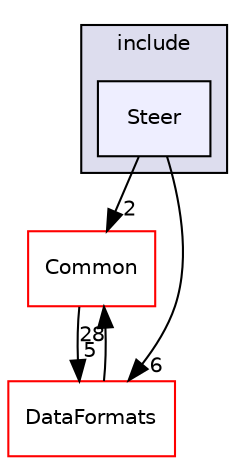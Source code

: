 digraph "/home/travis/build/AliceO2Group/AliceO2/Steer/include/Steer" {
  bgcolor=transparent;
  compound=true
  node [ fontsize="10", fontname="Helvetica"];
  edge [ labelfontsize="10", labelfontname="Helvetica"];
  subgraph clusterdir_a1435872ec32250c24e4b9798bc29a35 {
    graph [ bgcolor="#ddddee", pencolor="black", label="include" fontname="Helvetica", fontsize="10", URL="dir_a1435872ec32250c24e4b9798bc29a35.html"]
  dir_be98980dc6c8c736476413a948821f88 [shape=box, label="Steer", style="filled", fillcolor="#eeeeff", pencolor="black", URL="dir_be98980dc6c8c736476413a948821f88.html"];
  }
  dir_4ab6b4cc6a7edbff49100e9123df213f [shape=box label="Common" color="red" URL="dir_4ab6b4cc6a7edbff49100e9123df213f.html"];
  dir_2171f7ec022c5423887b07c69b2f5b48 [shape=box label="DataFormats" color="red" URL="dir_2171f7ec022c5423887b07c69b2f5b48.html"];
  dir_4ab6b4cc6a7edbff49100e9123df213f->dir_2171f7ec022c5423887b07c69b2f5b48 [headlabel="5", labeldistance=1.5 headhref="dir_000012_000055.html"];
  dir_be98980dc6c8c736476413a948821f88->dir_4ab6b4cc6a7edbff49100e9123df213f [headlabel="2", labeldistance=1.5 headhref="dir_000627_000012.html"];
  dir_be98980dc6c8c736476413a948821f88->dir_2171f7ec022c5423887b07c69b2f5b48 [headlabel="6", labeldistance=1.5 headhref="dir_000627_000055.html"];
  dir_2171f7ec022c5423887b07c69b2f5b48->dir_4ab6b4cc6a7edbff49100e9123df213f [headlabel="28", labeldistance=1.5 headhref="dir_000055_000012.html"];
}
